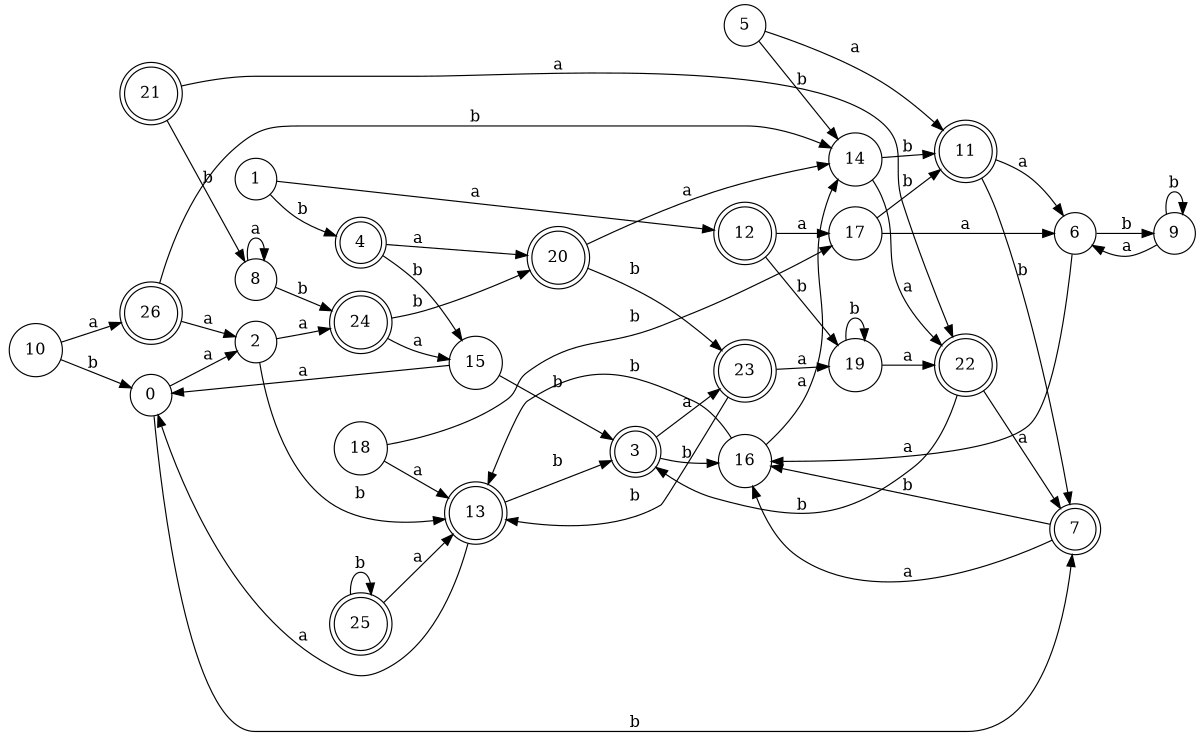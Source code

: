 digraph n22_4 {
__start0 [label="" shape="none"];

rankdir=LR;
size="8,5";

s0 [style="filled", color="black", fillcolor="white" shape="circle", label="0"];
s1 [style="filled", color="black", fillcolor="white" shape="circle", label="1"];
s2 [style="filled", color="black", fillcolor="white" shape="circle", label="2"];
s3 [style="rounded,filled", color="black", fillcolor="white" shape="doublecircle", label="3"];
s4 [style="rounded,filled", color="black", fillcolor="white" shape="doublecircle", label="4"];
s5 [style="filled", color="black", fillcolor="white" shape="circle", label="5"];
s6 [style="filled", color="black", fillcolor="white" shape="circle", label="6"];
s7 [style="rounded,filled", color="black", fillcolor="white" shape="doublecircle", label="7"];
s8 [style="filled", color="black", fillcolor="white" shape="circle", label="8"];
s9 [style="filled", color="black", fillcolor="white" shape="circle", label="9"];
s10 [style="filled", color="black", fillcolor="white" shape="circle", label="10"];
s11 [style="rounded,filled", color="black", fillcolor="white" shape="doublecircle", label="11"];
s12 [style="rounded,filled", color="black", fillcolor="white" shape="doublecircle", label="12"];
s13 [style="rounded,filled", color="black", fillcolor="white" shape="doublecircle", label="13"];
s14 [style="filled", color="black", fillcolor="white" shape="circle", label="14"];
s15 [style="filled", color="black", fillcolor="white" shape="circle", label="15"];
s16 [style="filled", color="black", fillcolor="white" shape="circle", label="16"];
s17 [style="filled", color="black", fillcolor="white" shape="circle", label="17"];
s18 [style="filled", color="black", fillcolor="white" shape="circle", label="18"];
s19 [style="filled", color="black", fillcolor="white" shape="circle", label="19"];
s20 [style="rounded,filled", color="black", fillcolor="white" shape="doublecircle", label="20"];
s21 [style="rounded,filled", color="black", fillcolor="white" shape="doublecircle", label="21"];
s22 [style="rounded,filled", color="black", fillcolor="white" shape="doublecircle", label="22"];
s23 [style="rounded,filled", color="black", fillcolor="white" shape="doublecircle", label="23"];
s24 [style="rounded,filled", color="black", fillcolor="white" shape="doublecircle", label="24"];
s25 [style="rounded,filled", color="black", fillcolor="white" shape="doublecircle", label="25"];
s26 [style="rounded,filled", color="black", fillcolor="white" shape="doublecircle", label="26"];
s0 -> s2 [label="a"];
s0 -> s7 [label="b"];
s1 -> s12 [label="a"];
s1 -> s4 [label="b"];
s2 -> s24 [label="a"];
s2 -> s13 [label="b"];
s3 -> s23 [label="a"];
s3 -> s16 [label="b"];
s4 -> s20 [label="a"];
s4 -> s15 [label="b"];
s5 -> s11 [label="a"];
s5 -> s14 [label="b"];
s6 -> s16 [label="a"];
s6 -> s9 [label="b"];
s7 -> s16 [label="a"];
s7 -> s16 [label="b"];
s8 -> s8 [label="a"];
s8 -> s24 [label="b"];
s9 -> s6 [label="a"];
s9 -> s9 [label="b"];
s10 -> s26 [label="a"];
s10 -> s0 [label="b"];
s11 -> s6 [label="a"];
s11 -> s7 [label="b"];
s12 -> s17 [label="a"];
s12 -> s19 [label="b"];
s13 -> s0 [label="a"];
s13 -> s3 [label="b"];
s14 -> s22 [label="a"];
s14 -> s11 [label="b"];
s15 -> s0 [label="a"];
s15 -> s3 [label="b"];
s16 -> s14 [label="a"];
s16 -> s13 [label="b"];
s17 -> s6 [label="a"];
s17 -> s11 [label="b"];
s18 -> s13 [label="a"];
s18 -> s17 [label="b"];
s19 -> s22 [label="a"];
s19 -> s19 [label="b"];
s20 -> s14 [label="a"];
s20 -> s23 [label="b"];
s21 -> s22 [label="a"];
s21 -> s8 [label="b"];
s22 -> s7 [label="a"];
s22 -> s3 [label="b"];
s23 -> s19 [label="a"];
s23 -> s13 [label="b"];
s24 -> s15 [label="a"];
s24 -> s20 [label="b"];
s25 -> s13 [label="a"];
s25 -> s25 [label="b"];
s26 -> s2 [label="a"];
s26 -> s14 [label="b"];

}